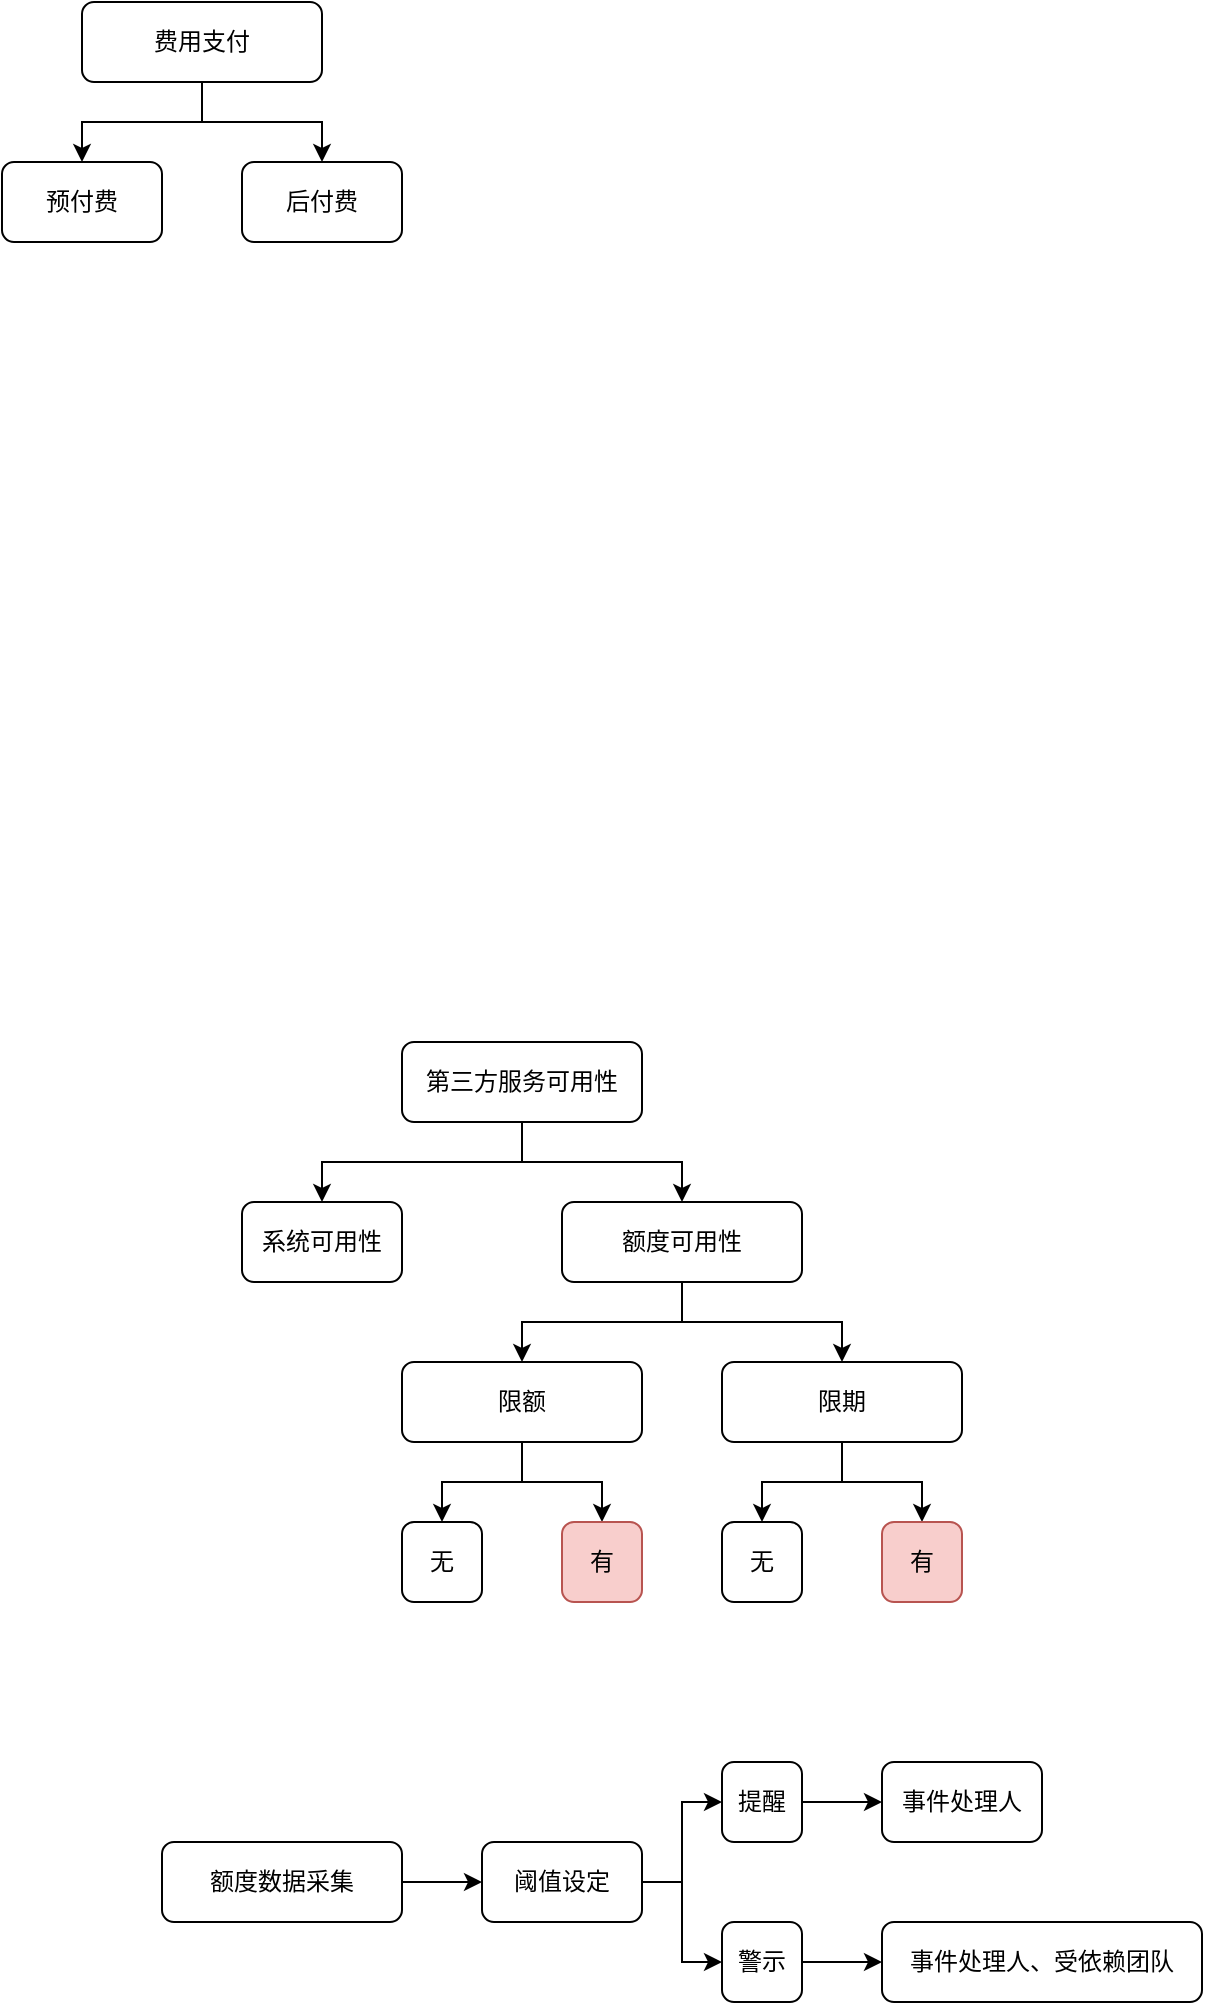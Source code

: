<mxfile version="12.2.6" type="github" pages="3">
  <diagram id="3_ZjLAeTTAKWYFZcqTrT" name="Page-1">
    <mxGraphModel dx="1392" dy="763" grid="1" gridSize="10" guides="1" tooltips="1" connect="1" arrows="1" fold="1" page="1" pageScale="1" pageWidth="827" pageHeight="1169" math="0" shadow="0">
      <root>
        <mxCell id="0"/>
        <mxCell id="1" parent="0"/>
        <mxCell id="U-_pUKBOb-ysk7fePvCg-2" style="edgeStyle=orthogonalEdgeStyle;rounded=0;orthogonalLoop=1;jettySize=auto;html=1;exitX=0.5;exitY=1;exitDx=0;exitDy=0;" edge="1" parent="1" source="U-_pUKBOb-ysk7fePvCg-1" target="U-_pUKBOb-ysk7fePvCg-3">
          <mxGeometry relative="1" as="geometry">
            <mxPoint x="120" y="160" as="targetPoint"/>
          </mxGeometry>
        </mxCell>
        <mxCell id="U-_pUKBOb-ysk7fePvCg-5" style="edgeStyle=orthogonalEdgeStyle;rounded=0;orthogonalLoop=1;jettySize=auto;html=1;entryX=0.5;entryY=0;entryDx=0;entryDy=0;" edge="1" parent="1" source="U-_pUKBOb-ysk7fePvCg-1" target="U-_pUKBOb-ysk7fePvCg-4">
          <mxGeometry relative="1" as="geometry"/>
        </mxCell>
        <mxCell id="U-_pUKBOb-ysk7fePvCg-1" value="费用支付" style="rounded=1;whiteSpace=wrap;html=1;" vertex="1" parent="1">
          <mxGeometry x="80" y="80" width="120" height="40" as="geometry"/>
        </mxCell>
        <mxCell id="U-_pUKBOb-ysk7fePvCg-3" value="预付费" style="rounded=1;whiteSpace=wrap;html=1;" vertex="1" parent="1">
          <mxGeometry x="40" y="160" width="80" height="40" as="geometry"/>
        </mxCell>
        <mxCell id="U-_pUKBOb-ysk7fePvCg-4" value="后付费" style="rounded=1;whiteSpace=wrap;html=1;" vertex="1" parent="1">
          <mxGeometry x="160" y="160" width="80" height="40" as="geometry"/>
        </mxCell>
        <mxCell id="U-_pUKBOb-ysk7fePvCg-13" style="edgeStyle=orthogonalEdgeStyle;rounded=0;orthogonalLoop=1;jettySize=auto;html=1;entryX=0.5;entryY=0;entryDx=0;entryDy=0;exitX=0.5;exitY=1;exitDx=0;exitDy=0;" edge="1" parent="1" source="U-_pUKBOb-ysk7fePvCg-10" target="U-_pUKBOb-ysk7fePvCg-11">
          <mxGeometry relative="1" as="geometry"/>
        </mxCell>
        <mxCell id="U-_pUKBOb-ysk7fePvCg-14" style="edgeStyle=orthogonalEdgeStyle;rounded=0;orthogonalLoop=1;jettySize=auto;html=1;entryX=0.5;entryY=0;entryDx=0;entryDy=0;" edge="1" parent="1" source="U-_pUKBOb-ysk7fePvCg-10" target="U-_pUKBOb-ysk7fePvCg-12">
          <mxGeometry relative="1" as="geometry"/>
        </mxCell>
        <mxCell id="U-_pUKBOb-ysk7fePvCg-10" value="限额" style="rounded=1;whiteSpace=wrap;html=1;" vertex="1" parent="1">
          <mxGeometry x="240" y="760" width="120" height="40" as="geometry"/>
        </mxCell>
        <mxCell id="U-_pUKBOb-ysk7fePvCg-11" value="无" style="rounded=1;whiteSpace=wrap;html=1;" vertex="1" parent="1">
          <mxGeometry x="240" y="840" width="40" height="40" as="geometry"/>
        </mxCell>
        <mxCell id="U-_pUKBOb-ysk7fePvCg-12" value="有" style="rounded=1;whiteSpace=wrap;html=1;fillColor=#f8cecc;strokeColor=#b85450;" vertex="1" parent="1">
          <mxGeometry x="320" y="840" width="40" height="40" as="geometry"/>
        </mxCell>
        <mxCell id="IFXiHhscLbh6xeU0na3Q-4" style="edgeStyle=orthogonalEdgeStyle;rounded=0;orthogonalLoop=1;jettySize=auto;html=1;entryX=0.5;entryY=0;entryDx=0;entryDy=0;" edge="1" parent="1" source="IFXiHhscLbh6xeU0na3Q-1" target="IFXiHhscLbh6xeU0na3Q-2">
          <mxGeometry relative="1" as="geometry"/>
        </mxCell>
        <mxCell id="IFXiHhscLbh6xeU0na3Q-6" style="edgeStyle=orthogonalEdgeStyle;rounded=0;orthogonalLoop=1;jettySize=auto;html=1;entryX=0.5;entryY=0;entryDx=0;entryDy=0;" edge="1" parent="1" source="IFXiHhscLbh6xeU0na3Q-1" target="IFXiHhscLbh6xeU0na3Q-5">
          <mxGeometry relative="1" as="geometry"/>
        </mxCell>
        <mxCell id="IFXiHhscLbh6xeU0na3Q-1" value="限期" style="rounded=1;whiteSpace=wrap;html=1;" vertex="1" parent="1">
          <mxGeometry x="400" y="760" width="120" height="40" as="geometry"/>
        </mxCell>
        <mxCell id="IFXiHhscLbh6xeU0na3Q-2" value="无" style="rounded=1;whiteSpace=wrap;html=1;" vertex="1" parent="1">
          <mxGeometry x="400" y="840" width="40" height="40" as="geometry"/>
        </mxCell>
        <mxCell id="IFXiHhscLbh6xeU0na3Q-5" value="有" style="rounded=1;whiteSpace=wrap;html=1;fillColor=#f8cecc;strokeColor=#b85450;" vertex="1" parent="1">
          <mxGeometry x="480" y="840" width="40" height="40" as="geometry"/>
        </mxCell>
        <mxCell id="IFXiHhscLbh6xeU0na3Q-11" style="edgeStyle=orthogonalEdgeStyle;rounded=0;orthogonalLoop=1;jettySize=auto;html=1;" edge="1" parent="1" source="IFXiHhscLbh6xeU0na3Q-7" target="IFXiHhscLbh6xeU0na3Q-8">
          <mxGeometry relative="1" as="geometry"/>
        </mxCell>
        <mxCell id="IFXiHhscLbh6xeU0na3Q-7" value="额度数据采集" style="rounded=1;whiteSpace=wrap;html=1;" vertex="1" parent="1">
          <mxGeometry x="120" y="1000" width="120" height="40" as="geometry"/>
        </mxCell>
        <mxCell id="IFXiHhscLbh6xeU0na3Q-12" style="edgeStyle=orthogonalEdgeStyle;rounded=0;orthogonalLoop=1;jettySize=auto;html=1;entryX=0;entryY=0.5;entryDx=0;entryDy=0;" edge="1" parent="1" source="IFXiHhscLbh6xeU0na3Q-8" target="IFXiHhscLbh6xeU0na3Q-9">
          <mxGeometry relative="1" as="geometry"/>
        </mxCell>
        <mxCell id="IFXiHhscLbh6xeU0na3Q-15" style="edgeStyle=orthogonalEdgeStyle;rounded=0;orthogonalLoop=1;jettySize=auto;html=1;entryX=0;entryY=0.5;entryDx=0;entryDy=0;" edge="1" parent="1" source="IFXiHhscLbh6xeU0na3Q-8" target="IFXiHhscLbh6xeU0na3Q-14">
          <mxGeometry relative="1" as="geometry"/>
        </mxCell>
        <mxCell id="IFXiHhscLbh6xeU0na3Q-8" value="阈值设定" style="rounded=1;whiteSpace=wrap;html=1;" vertex="1" parent="1">
          <mxGeometry x="280" y="1000" width="80" height="40" as="geometry"/>
        </mxCell>
        <mxCell id="IFXiHhscLbh6xeU0na3Q-13" style="edgeStyle=orthogonalEdgeStyle;rounded=0;orthogonalLoop=1;jettySize=auto;html=1;entryX=0;entryY=0.5;entryDx=0;entryDy=0;" edge="1" parent="1" source="IFXiHhscLbh6xeU0na3Q-9" target="IFXiHhscLbh6xeU0na3Q-10">
          <mxGeometry relative="1" as="geometry"/>
        </mxCell>
        <mxCell id="IFXiHhscLbh6xeU0na3Q-9" value="提醒" style="rounded=1;whiteSpace=wrap;html=1;" vertex="1" parent="1">
          <mxGeometry x="400" y="960" width="40" height="40" as="geometry"/>
        </mxCell>
        <mxCell id="IFXiHhscLbh6xeU0na3Q-10" value="事件处理人" style="rounded=1;whiteSpace=wrap;html=1;" vertex="1" parent="1">
          <mxGeometry x="480" y="960" width="80" height="40" as="geometry"/>
        </mxCell>
        <mxCell id="IFXiHhscLbh6xeU0na3Q-17" style="edgeStyle=orthogonalEdgeStyle;rounded=0;orthogonalLoop=1;jettySize=auto;html=1;" edge="1" parent="1" source="IFXiHhscLbh6xeU0na3Q-14" target="IFXiHhscLbh6xeU0na3Q-16">
          <mxGeometry relative="1" as="geometry"/>
        </mxCell>
        <mxCell id="IFXiHhscLbh6xeU0na3Q-14" value="警示" style="rounded=1;whiteSpace=wrap;html=1;" vertex="1" parent="1">
          <mxGeometry x="400" y="1040" width="40" height="40" as="geometry"/>
        </mxCell>
        <mxCell id="IFXiHhscLbh6xeU0na3Q-16" value="事件处理人、受依赖团队" style="rounded=1;whiteSpace=wrap;html=1;" vertex="1" parent="1">
          <mxGeometry x="480" y="1040" width="160" height="40" as="geometry"/>
        </mxCell>
        <mxCell id="IFXiHhscLbh6xeU0na3Q-19" style="edgeStyle=orthogonalEdgeStyle;rounded=0;orthogonalLoop=1;jettySize=auto;html=1;exitX=0.5;exitY=1;exitDx=0;exitDy=0;" edge="1" parent="1" source="3qiyTx6bUTkiglbrBoL5-7" target="U-_pUKBOb-ysk7fePvCg-10">
          <mxGeometry relative="1" as="geometry">
            <mxPoint x="380" y="800" as="sourcePoint"/>
          </mxGeometry>
        </mxCell>
        <mxCell id="IFXiHhscLbh6xeU0na3Q-20" style="edgeStyle=orthogonalEdgeStyle;rounded=0;orthogonalLoop=1;jettySize=auto;html=1;exitX=0.5;exitY=1;exitDx=0;exitDy=0;" edge="1" parent="1" source="3qiyTx6bUTkiglbrBoL5-7" target="IFXiHhscLbh6xeU0na3Q-1">
          <mxGeometry relative="1" as="geometry">
            <mxPoint x="380" y="800" as="sourcePoint"/>
          </mxGeometry>
        </mxCell>
        <mxCell id="3qiyTx6bUTkiglbrBoL5-5" style="edgeStyle=orthogonalEdgeStyle;rounded=0;orthogonalLoop=1;jettySize=auto;html=1;entryX=0.5;entryY=0;entryDx=0;entryDy=0;" edge="1" parent="1" source="3qiyTx6bUTkiglbrBoL5-3" target="3qiyTx6bUTkiglbrBoL5-4">
          <mxGeometry relative="1" as="geometry"/>
        </mxCell>
        <mxCell id="3qiyTx6bUTkiglbrBoL5-8" style="edgeStyle=orthogonalEdgeStyle;rounded=0;orthogonalLoop=1;jettySize=auto;html=1;" edge="1" parent="1" source="3qiyTx6bUTkiglbrBoL5-3" target="3qiyTx6bUTkiglbrBoL5-7">
          <mxGeometry relative="1" as="geometry"/>
        </mxCell>
        <mxCell id="3qiyTx6bUTkiglbrBoL5-3" value="第三方服务可用性" style="rounded=1;whiteSpace=wrap;html=1;" vertex="1" parent="1">
          <mxGeometry x="240" y="600" width="120" height="40" as="geometry"/>
        </mxCell>
        <mxCell id="3qiyTx6bUTkiglbrBoL5-4" value="系统可用性" style="rounded=1;whiteSpace=wrap;html=1;" vertex="1" parent="1">
          <mxGeometry x="160" y="680" width="80" height="40" as="geometry"/>
        </mxCell>
        <mxCell id="3qiyTx6bUTkiglbrBoL5-7" value="额度可用性" style="rounded=1;whiteSpace=wrap;html=1;" vertex="1" parent="1">
          <mxGeometry x="320" y="680" width="120" height="40" as="geometry"/>
        </mxCell>
      </root>
    </mxGraphModel>
  </diagram>
  <diagram id="0-O_Ld3KRyLhodqq4zNI" name="Page-2">
    <mxGraphModel dx="1392" dy="763" grid="1" gridSize="10" guides="1" tooltips="1" connect="1" arrows="1" fold="1" page="1" pageScale="1" pageWidth="827" pageHeight="1169" math="0" shadow="0">
      <root>
        <mxCell id="rxaeanNLdmHs-6CwDDip-0"/>
        <mxCell id="rxaeanNLdmHs-6CwDDip-1" parent="rxaeanNLdmHs-6CwDDip-0"/>
      </root>
    </mxGraphModel>
  </diagram>
  <diagram id="2-KrP1FRAbXCSNeIhBuP" name="Page-3">
    <mxGraphModel dx="1392" dy="763" grid="1" gridSize="10" guides="1" tooltips="1" connect="1" arrows="1" fold="1" page="1" pageScale="1" pageWidth="827" pageHeight="1169" math="0" shadow="0">
      <root>
        <mxCell id="QQjnM9llz2zOyUq-kUEm-0"/>
        <mxCell id="QQjnM9llz2zOyUq-kUEm-1" parent="QQjnM9llz2zOyUq-kUEm-0"/>
        <mxCell id="QQjnM9llz2zOyUq-kUEm-2" value="高德——地图" style="rounded=1;whiteSpace=wrap;html=1;" vertex="1" parent="QQjnM9llz2zOyUq-kUEm-1">
          <mxGeometry x="120" y="40" width="120" height="40" as="geometry"/>
        </mxCell>
        <mxCell id="QQjnM9llz2zOyUq-kUEm-3" value="极光推送" style="rounded=1;whiteSpace=wrap;html=1;" vertex="1" parent="QQjnM9llz2zOyUq-kUEm-1">
          <mxGeometry x="120" y="80" width="120" height="40" as="geometry"/>
        </mxCell>
        <mxCell id="QQjnM9llz2zOyUq-kUEm-5" value="亿美——短信" style="rounded=1;whiteSpace=wrap;html=1;" vertex="1" parent="QQjnM9llz2zOyUq-kUEm-1">
          <mxGeometry x="120" y="120" width="120" height="40" as="geometry"/>
        </mxCell>
        <mxCell id="QQjnM9llz2zOyUq-kUEm-6" value="容联云——虚拟号" style="rounded=1;whiteSpace=wrap;html=1;" vertex="1" parent="QQjnM9llz2zOyUq-kUEm-1">
          <mxGeometry x="120" y="160" width="120" height="40" as="geometry"/>
        </mxCell>
        <mxCell id="QQjnM9llz2zOyUq-kUEm-7" value="创蓝——国际短信" style="rounded=1;whiteSpace=wrap;html=1;" vertex="1" parent="QQjnM9llz2zOyUq-kUEm-1">
          <mxGeometry x="120" y="200" width="120" height="40" as="geometry"/>
        </mxCell>
        <mxCell id="QQjnM9llz2zOyUq-kUEm-8" value="飞常准——航班" style="rounded=1;whiteSpace=wrap;html=1;" vertex="1" parent="QQjnM9llz2zOyUq-kUEm-1">
          <mxGeometry x="120" y="240" width="120" height="40" as="geometry"/>
        </mxCell>
        <mxCell id="QQjnM9llz2zOyUq-kUEm-9" value="大汉三通——短信" style="rounded=1;whiteSpace=wrap;html=1;" vertex="1" parent="QQjnM9llz2zOyUq-kUEm-1">
          <mxGeometry x="120" y="280" width="120" height="40" as="geometry"/>
        </mxCell>
        <mxCell id="QQjnM9llz2zOyUq-kUEm-10" value="上财——司机打款" style="rounded=1;whiteSpace=wrap;html=1;" vertex="1" parent="QQjnM9llz2zOyUq-kUEm-1">
          <mxGeometry x="120" y="320" width="120" height="40" as="geometry"/>
        </mxCell>
        <mxCell id="QQjnM9llz2zOyUq-kUEm-11" value="百望——发票" style="rounded=1;whiteSpace=wrap;html=1;" vertex="1" parent="QQjnM9llz2zOyUq-kUEm-1">
          <mxGeometry x="120" y="360" width="120" height="40" as="geometry"/>
        </mxCell>
        <mxCell id="QQjnM9llz2zOyUq-kUEm-12" value="融云——IM" style="rounded=1;whiteSpace=wrap;html=1;" vertex="1" parent="QQjnM9llz2zOyUq-kUEm-1">
          <mxGeometry x="120" y="440" width="120" height="40" as="geometry"/>
        </mxCell>
        <mxCell id="QQjnM9llz2zOyUq-kUEm-13" value="国信——发票" style="rounded=1;whiteSpace=wrap;html=1;" vertex="1" parent="QQjnM9llz2zOyUq-kUEm-1">
          <mxGeometry x="120" y="400" width="120" height="40" as="geometry"/>
        </mxCell>
        <mxCell id="QQjnM9llz2zOyUq-kUEm-14" value="银联——POS机" style="rounded=1;whiteSpace=wrap;html=1;" vertex="1" parent="QQjnM9llz2zOyUq-kUEm-1">
          <mxGeometry x="120" y="480" width="120" height="40" as="geometry"/>
        </mxCell>
        <mxCell id="QQjnM9llz2zOyUq-kUEm-15" value="百度——语音" style="rounded=1;whiteSpace=wrap;html=1;" vertex="1" parent="QQjnM9llz2zOyUq-kUEm-1">
          <mxGeometry x="120" y="520" width="120" height="40" as="geometry"/>
        </mxCell>
        <mxCell id="QQjnM9llz2zOyUq-kUEm-16" value="微信——支付" style="rounded=1;whiteSpace=wrap;html=1;" vertex="1" parent="QQjnM9llz2zOyUq-kUEm-1">
          <mxGeometry x="120" y="560" width="120" height="40" as="geometry"/>
        </mxCell>
        <mxCell id="QQjnM9llz2zOyUq-kUEm-17" value="支付宝——支付" style="rounded=1;whiteSpace=wrap;html=1;" vertex="1" parent="QQjnM9llz2zOyUq-kUEm-1">
          <mxGeometry x="120" y="600" width="120" height="40" as="geometry"/>
        </mxCell>
      </root>
    </mxGraphModel>
  </diagram>
</mxfile>

